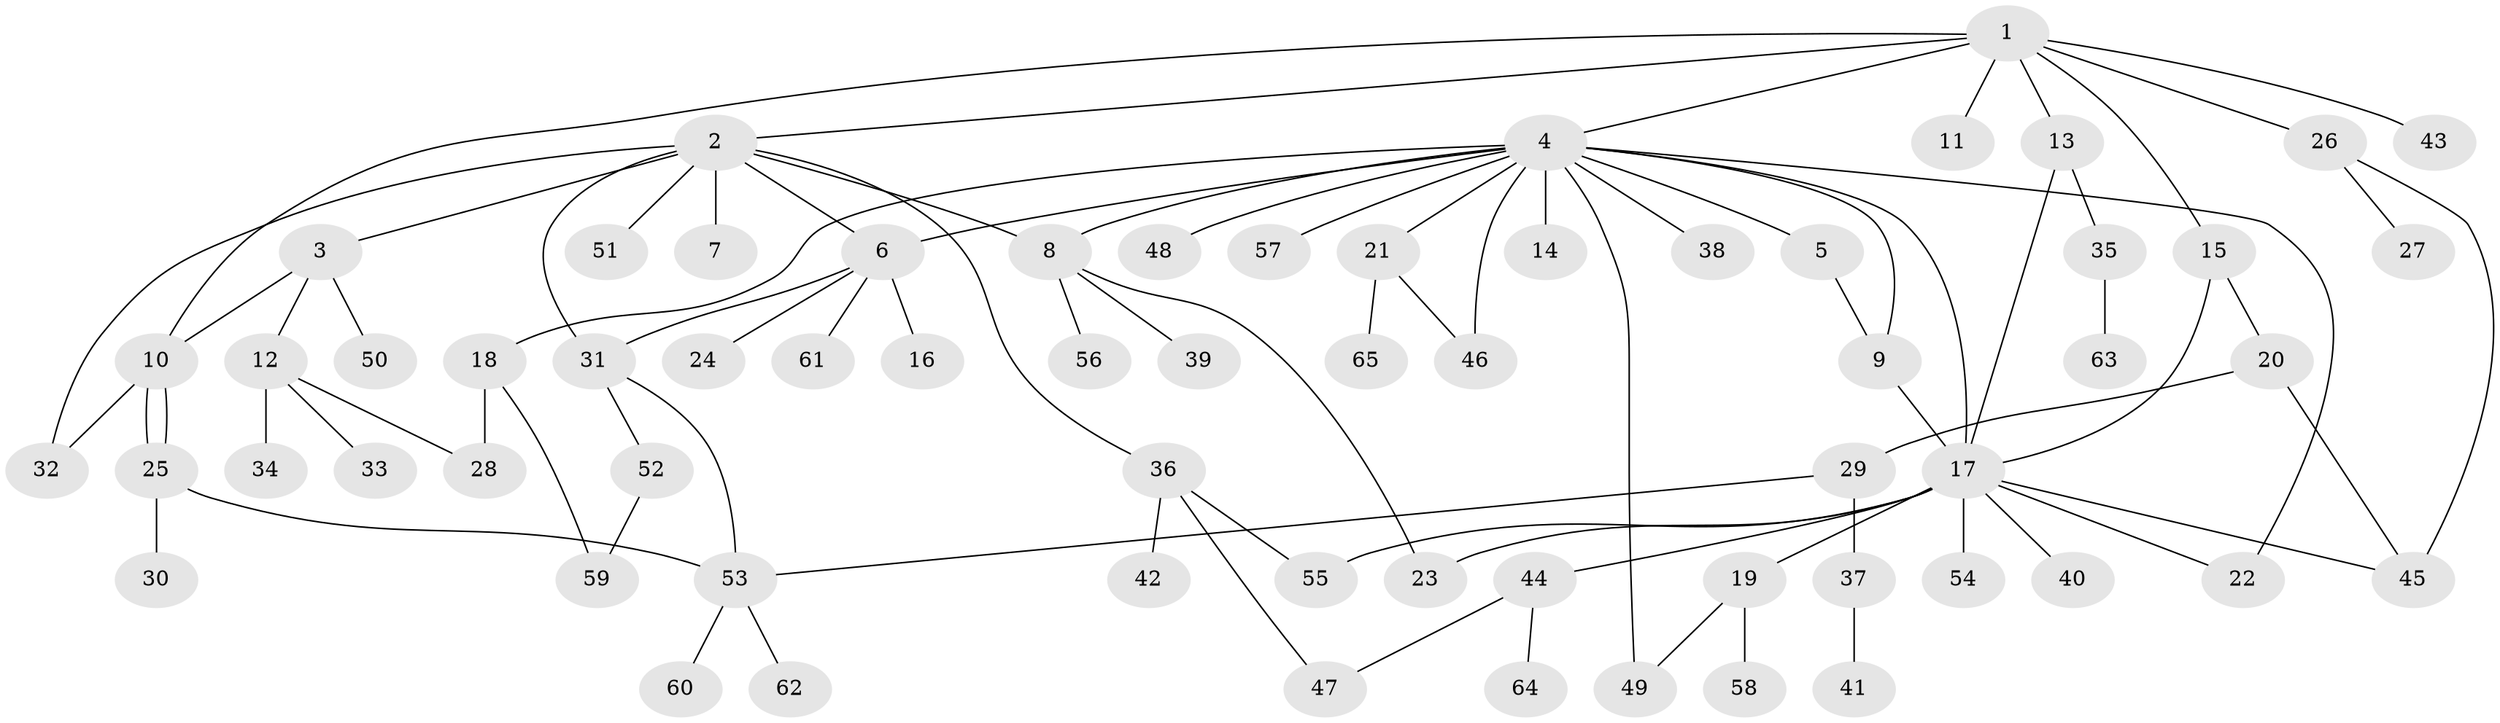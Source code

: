 // coarse degree distribution, {7: 0.021739130434782608, 3: 0.1956521739130435, 6: 0.021739130434782608, 1: 0.43478260869565216, 4: 0.10869565217391304, 2: 0.13043478260869565, 5: 0.021739130434782608, 11: 0.021739130434782608, 12: 0.021739130434782608, 8: 0.021739130434782608}
// Generated by graph-tools (version 1.1) at 2025/36/03/04/25 23:36:48]
// undirected, 65 vertices, 86 edges
graph export_dot {
  node [color=gray90,style=filled];
  1;
  2;
  3;
  4;
  5;
  6;
  7;
  8;
  9;
  10;
  11;
  12;
  13;
  14;
  15;
  16;
  17;
  18;
  19;
  20;
  21;
  22;
  23;
  24;
  25;
  26;
  27;
  28;
  29;
  30;
  31;
  32;
  33;
  34;
  35;
  36;
  37;
  38;
  39;
  40;
  41;
  42;
  43;
  44;
  45;
  46;
  47;
  48;
  49;
  50;
  51;
  52;
  53;
  54;
  55;
  56;
  57;
  58;
  59;
  60;
  61;
  62;
  63;
  64;
  65;
  1 -- 2;
  1 -- 4;
  1 -- 10;
  1 -- 11;
  1 -- 13;
  1 -- 15;
  1 -- 26;
  1 -- 43;
  2 -- 3;
  2 -- 6;
  2 -- 7;
  2 -- 8;
  2 -- 31;
  2 -- 32;
  2 -- 36;
  2 -- 51;
  3 -- 10;
  3 -- 12;
  3 -- 50;
  4 -- 5;
  4 -- 6;
  4 -- 8;
  4 -- 9;
  4 -- 14;
  4 -- 17;
  4 -- 18;
  4 -- 21;
  4 -- 22;
  4 -- 38;
  4 -- 46;
  4 -- 48;
  4 -- 49;
  4 -- 57;
  5 -- 9;
  6 -- 16;
  6 -- 24;
  6 -- 31;
  6 -- 61;
  8 -- 23;
  8 -- 39;
  8 -- 56;
  9 -- 17;
  10 -- 25;
  10 -- 25;
  10 -- 32;
  12 -- 28;
  12 -- 33;
  12 -- 34;
  13 -- 17;
  13 -- 35;
  15 -- 17;
  15 -- 20;
  17 -- 19;
  17 -- 22;
  17 -- 23;
  17 -- 40;
  17 -- 44;
  17 -- 45;
  17 -- 54;
  17 -- 55;
  18 -- 28;
  18 -- 59;
  19 -- 49;
  19 -- 58;
  20 -- 29;
  20 -- 45;
  21 -- 46;
  21 -- 65;
  25 -- 30;
  25 -- 53;
  26 -- 27;
  26 -- 45;
  29 -- 37;
  29 -- 53;
  31 -- 52;
  31 -- 53;
  35 -- 63;
  36 -- 42;
  36 -- 47;
  36 -- 55;
  37 -- 41;
  44 -- 47;
  44 -- 64;
  52 -- 59;
  53 -- 60;
  53 -- 62;
}
